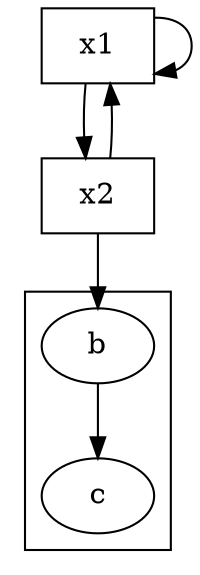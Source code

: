 digraph test {
node1 [label="x1", shape="box"];
node2 [label="x2", shape="box"];
subgraph cluster1 {b -> c};
node1 -> node1;
node2 -> node1;
node1 -> node2;
node2 -> b;
}
